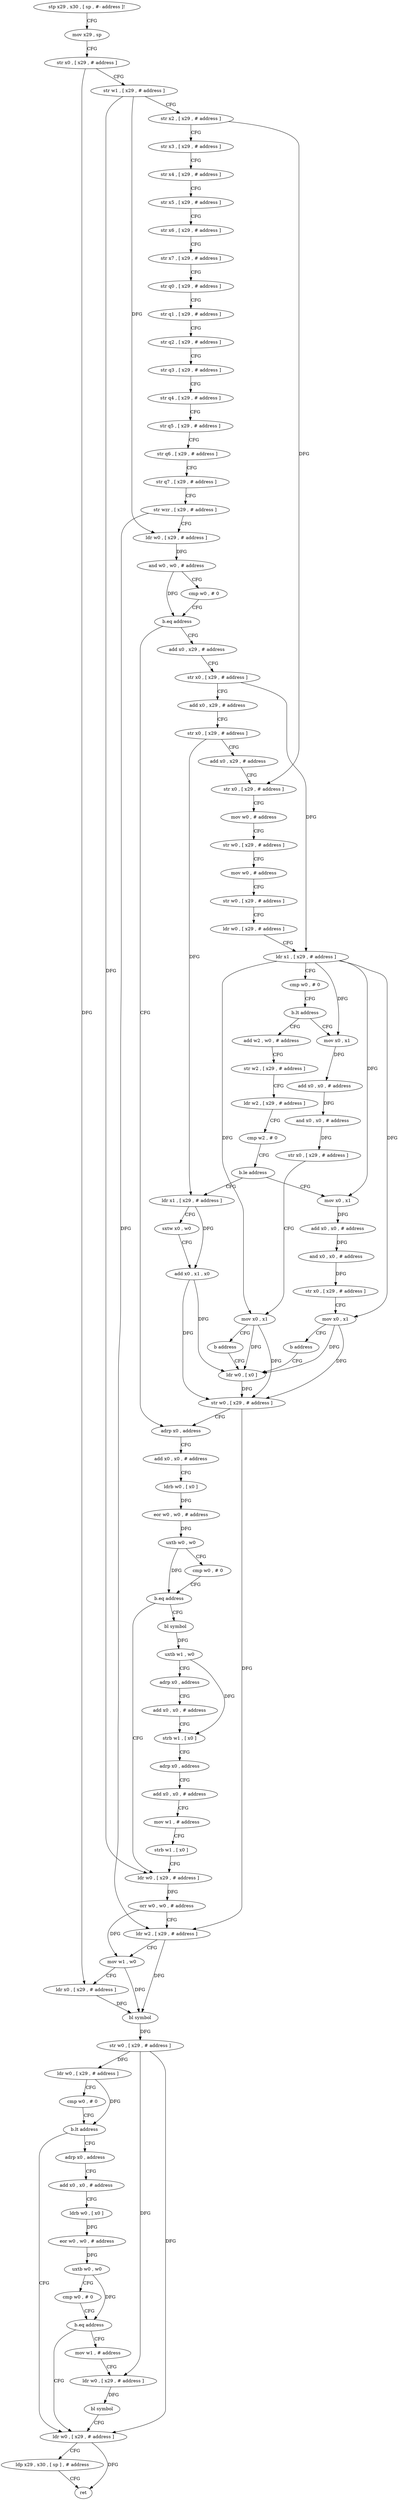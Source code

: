 digraph "func" {
"4290728" [label = "stp x29 , x30 , [ sp , #- address ]!" ]
"4290732" [label = "mov x29 , sp" ]
"4290736" [label = "str x0 , [ x29 , # address ]" ]
"4290740" [label = "str w1 , [ x29 , # address ]" ]
"4290744" [label = "str x2 , [ x29 , # address ]" ]
"4290748" [label = "str x3 , [ x29 , # address ]" ]
"4290752" [label = "str x4 , [ x29 , # address ]" ]
"4290756" [label = "str x5 , [ x29 , # address ]" ]
"4290760" [label = "str x6 , [ x29 , # address ]" ]
"4290764" [label = "str x7 , [ x29 , # address ]" ]
"4290768" [label = "str q0 , [ x29 , # address ]" ]
"4290772" [label = "str q1 , [ x29 , # address ]" ]
"4290776" [label = "str q2 , [ x29 , # address ]" ]
"4290780" [label = "str q3 , [ x29 , # address ]" ]
"4290784" [label = "str q4 , [ x29 , # address ]" ]
"4290788" [label = "str q5 , [ x29 , # address ]" ]
"4290792" [label = "str q6 , [ x29 , # address ]" ]
"4290796" [label = "str q7 , [ x29 , # address ]" ]
"4290800" [label = "str wzr , [ x29 , # address ]" ]
"4290804" [label = "ldr w0 , [ x29 , # address ]" ]
"4290808" [label = "and w0 , w0 , # address" ]
"4290812" [label = "cmp w0 , # 0" ]
"4290816" [label = "b.eq address" ]
"4290964" [label = "adrp x0 , address" ]
"4290820" [label = "add x0 , x29 , # address" ]
"4290968" [label = "add x0 , x0 , # address" ]
"4290972" [label = "ldrb w0 , [ x0 ]" ]
"4290976" [label = "eor w0 , w0 , # address" ]
"4290980" [label = "uxtb w0 , w0" ]
"4290984" [label = "cmp w0 , # 0" ]
"4290988" [label = "b.eq address" ]
"4291028" [label = "ldr w0 , [ x29 , # address ]" ]
"4290992" [label = "bl symbol" ]
"4290824" [label = "str x0 , [ x29 , # address ]" ]
"4290828" [label = "add x0 , x29 , # address" ]
"4290832" [label = "str x0 , [ x29 , # address ]" ]
"4290836" [label = "add x0 , x29 , # address" ]
"4290840" [label = "str x0 , [ x29 , # address ]" ]
"4290844" [label = "mov w0 , # address" ]
"4290848" [label = "str w0 , [ x29 , # address ]" ]
"4290852" [label = "mov w0 , # address" ]
"4290856" [label = "str w0 , [ x29 , # address ]" ]
"4290860" [label = "ldr w0 , [ x29 , # address ]" ]
"4290864" [label = "ldr x1 , [ x29 , # address ]" ]
"4290868" [label = "cmp w0 , # 0" ]
"4290872" [label = "b.lt address" ]
"4290900" [label = "add w2 , w0 , # address" ]
"4290876" [label = "mov x0 , x1" ]
"4291032" [label = "orr w0 , w0 , # address" ]
"4291036" [label = "ldr w2 , [ x29 , # address ]" ]
"4291040" [label = "mov w1 , w0" ]
"4291044" [label = "ldr x0 , [ x29 , # address ]" ]
"4291048" [label = "bl symbol" ]
"4291052" [label = "str w0 , [ x29 , # address ]" ]
"4291056" [label = "ldr w0 , [ x29 , # address ]" ]
"4291060" [label = "cmp w0 , # 0" ]
"4291064" [label = "b.lt address" ]
"4291108" [label = "ldr w0 , [ x29 , # address ]" ]
"4291068" [label = "adrp x0 , address" ]
"4290996" [label = "uxtb w1 , w0" ]
"4291000" [label = "adrp x0 , address" ]
"4291004" [label = "add x0 , x0 , # address" ]
"4291008" [label = "strb w1 , [ x0 ]" ]
"4291012" [label = "adrp x0 , address" ]
"4291016" [label = "add x0 , x0 , # address" ]
"4291020" [label = "mov w1 , # address" ]
"4291024" [label = "strb w1 , [ x0 ]" ]
"4290904" [label = "str w2 , [ x29 , # address ]" ]
"4290908" [label = "ldr w2 , [ x29 , # address ]" ]
"4290912" [label = "cmp w2 , # 0" ]
"4290916" [label = "b.le address" ]
"4290944" [label = "ldr x1 , [ x29 , # address ]" ]
"4290920" [label = "mov x0 , x1" ]
"4290880" [label = "add x0 , x0 , # address" ]
"4290884" [label = "and x0 , x0 , # address" ]
"4290888" [label = "str x0 , [ x29 , # address ]" ]
"4290892" [label = "mov x0 , x1" ]
"4290896" [label = "b address" ]
"4290956" [label = "ldr w0 , [ x0 ]" ]
"4291112" [label = "ldp x29 , x30 , [ sp ] , # address" ]
"4291116" [label = "ret" ]
"4291072" [label = "add x0 , x0 , # address" ]
"4291076" [label = "ldrb w0 , [ x0 ]" ]
"4291080" [label = "eor w0 , w0 , # address" ]
"4291084" [label = "uxtb w0 , w0" ]
"4291088" [label = "cmp w0 , # 0" ]
"4291092" [label = "b.eq address" ]
"4291096" [label = "mov w1 , # address" ]
"4290948" [label = "sxtw x0 , w0" ]
"4290952" [label = "add x0 , x1 , x0" ]
"4290924" [label = "add x0 , x0 , # address" ]
"4290928" [label = "and x0 , x0 , # address" ]
"4290932" [label = "str x0 , [ x29 , # address ]" ]
"4290936" [label = "mov x0 , x1" ]
"4290940" [label = "b address" ]
"4290960" [label = "str w0 , [ x29 , # address ]" ]
"4291100" [label = "ldr w0 , [ x29 , # address ]" ]
"4291104" [label = "bl symbol" ]
"4290728" -> "4290732" [ label = "CFG" ]
"4290732" -> "4290736" [ label = "CFG" ]
"4290736" -> "4290740" [ label = "CFG" ]
"4290736" -> "4291044" [ label = "DFG" ]
"4290740" -> "4290744" [ label = "CFG" ]
"4290740" -> "4290804" [ label = "DFG" ]
"4290740" -> "4291028" [ label = "DFG" ]
"4290744" -> "4290748" [ label = "CFG" ]
"4290744" -> "4290840" [ label = "DFG" ]
"4290748" -> "4290752" [ label = "CFG" ]
"4290752" -> "4290756" [ label = "CFG" ]
"4290756" -> "4290760" [ label = "CFG" ]
"4290760" -> "4290764" [ label = "CFG" ]
"4290764" -> "4290768" [ label = "CFG" ]
"4290768" -> "4290772" [ label = "CFG" ]
"4290772" -> "4290776" [ label = "CFG" ]
"4290776" -> "4290780" [ label = "CFG" ]
"4290780" -> "4290784" [ label = "CFG" ]
"4290784" -> "4290788" [ label = "CFG" ]
"4290788" -> "4290792" [ label = "CFG" ]
"4290792" -> "4290796" [ label = "CFG" ]
"4290796" -> "4290800" [ label = "CFG" ]
"4290800" -> "4290804" [ label = "CFG" ]
"4290800" -> "4291036" [ label = "DFG" ]
"4290804" -> "4290808" [ label = "DFG" ]
"4290808" -> "4290812" [ label = "CFG" ]
"4290808" -> "4290816" [ label = "DFG" ]
"4290812" -> "4290816" [ label = "CFG" ]
"4290816" -> "4290964" [ label = "CFG" ]
"4290816" -> "4290820" [ label = "CFG" ]
"4290964" -> "4290968" [ label = "CFG" ]
"4290820" -> "4290824" [ label = "CFG" ]
"4290968" -> "4290972" [ label = "CFG" ]
"4290972" -> "4290976" [ label = "DFG" ]
"4290976" -> "4290980" [ label = "DFG" ]
"4290980" -> "4290984" [ label = "CFG" ]
"4290980" -> "4290988" [ label = "DFG" ]
"4290984" -> "4290988" [ label = "CFG" ]
"4290988" -> "4291028" [ label = "CFG" ]
"4290988" -> "4290992" [ label = "CFG" ]
"4291028" -> "4291032" [ label = "DFG" ]
"4290992" -> "4290996" [ label = "DFG" ]
"4290824" -> "4290828" [ label = "CFG" ]
"4290824" -> "4290864" [ label = "DFG" ]
"4290828" -> "4290832" [ label = "CFG" ]
"4290832" -> "4290836" [ label = "CFG" ]
"4290832" -> "4290944" [ label = "DFG" ]
"4290836" -> "4290840" [ label = "CFG" ]
"4290840" -> "4290844" [ label = "CFG" ]
"4290844" -> "4290848" [ label = "CFG" ]
"4290848" -> "4290852" [ label = "CFG" ]
"4290852" -> "4290856" [ label = "CFG" ]
"4290856" -> "4290860" [ label = "CFG" ]
"4290860" -> "4290864" [ label = "CFG" ]
"4290864" -> "4290868" [ label = "CFG" ]
"4290864" -> "4290876" [ label = "DFG" ]
"4290864" -> "4290892" [ label = "DFG" ]
"4290864" -> "4290920" [ label = "DFG" ]
"4290864" -> "4290936" [ label = "DFG" ]
"4290868" -> "4290872" [ label = "CFG" ]
"4290872" -> "4290900" [ label = "CFG" ]
"4290872" -> "4290876" [ label = "CFG" ]
"4290900" -> "4290904" [ label = "CFG" ]
"4290876" -> "4290880" [ label = "DFG" ]
"4291032" -> "4291036" [ label = "CFG" ]
"4291032" -> "4291040" [ label = "DFG" ]
"4291036" -> "4291040" [ label = "CFG" ]
"4291036" -> "4291048" [ label = "DFG" ]
"4291040" -> "4291044" [ label = "CFG" ]
"4291040" -> "4291048" [ label = "DFG" ]
"4291044" -> "4291048" [ label = "DFG" ]
"4291048" -> "4291052" [ label = "DFG" ]
"4291052" -> "4291056" [ label = "DFG" ]
"4291052" -> "4291108" [ label = "DFG" ]
"4291052" -> "4291100" [ label = "DFG" ]
"4291056" -> "4291060" [ label = "CFG" ]
"4291056" -> "4291064" [ label = "DFG" ]
"4291060" -> "4291064" [ label = "CFG" ]
"4291064" -> "4291108" [ label = "CFG" ]
"4291064" -> "4291068" [ label = "CFG" ]
"4291108" -> "4291112" [ label = "CFG" ]
"4291108" -> "4291116" [ label = "DFG" ]
"4291068" -> "4291072" [ label = "CFG" ]
"4290996" -> "4291000" [ label = "CFG" ]
"4290996" -> "4291008" [ label = "DFG" ]
"4291000" -> "4291004" [ label = "CFG" ]
"4291004" -> "4291008" [ label = "CFG" ]
"4291008" -> "4291012" [ label = "CFG" ]
"4291012" -> "4291016" [ label = "CFG" ]
"4291016" -> "4291020" [ label = "CFG" ]
"4291020" -> "4291024" [ label = "CFG" ]
"4291024" -> "4291028" [ label = "CFG" ]
"4290904" -> "4290908" [ label = "CFG" ]
"4290908" -> "4290912" [ label = "CFG" ]
"4290912" -> "4290916" [ label = "CFG" ]
"4290916" -> "4290944" [ label = "CFG" ]
"4290916" -> "4290920" [ label = "CFG" ]
"4290944" -> "4290948" [ label = "CFG" ]
"4290944" -> "4290952" [ label = "DFG" ]
"4290920" -> "4290924" [ label = "DFG" ]
"4290880" -> "4290884" [ label = "DFG" ]
"4290884" -> "4290888" [ label = "DFG" ]
"4290888" -> "4290892" [ label = "CFG" ]
"4290892" -> "4290896" [ label = "CFG" ]
"4290892" -> "4290956" [ label = "DFG" ]
"4290892" -> "4290960" [ label = "DFG" ]
"4290896" -> "4290956" [ label = "CFG" ]
"4290956" -> "4290960" [ label = "DFG" ]
"4291112" -> "4291116" [ label = "CFG" ]
"4291072" -> "4291076" [ label = "CFG" ]
"4291076" -> "4291080" [ label = "DFG" ]
"4291080" -> "4291084" [ label = "DFG" ]
"4291084" -> "4291088" [ label = "CFG" ]
"4291084" -> "4291092" [ label = "DFG" ]
"4291088" -> "4291092" [ label = "CFG" ]
"4291092" -> "4291108" [ label = "CFG" ]
"4291092" -> "4291096" [ label = "CFG" ]
"4291096" -> "4291100" [ label = "CFG" ]
"4290948" -> "4290952" [ label = "CFG" ]
"4290952" -> "4290956" [ label = "DFG" ]
"4290952" -> "4290960" [ label = "DFG" ]
"4290924" -> "4290928" [ label = "DFG" ]
"4290928" -> "4290932" [ label = "DFG" ]
"4290932" -> "4290936" [ label = "CFG" ]
"4290936" -> "4290940" [ label = "CFG" ]
"4290936" -> "4290956" [ label = "DFG" ]
"4290936" -> "4290960" [ label = "DFG" ]
"4290940" -> "4290956" [ label = "CFG" ]
"4290960" -> "4290964" [ label = "CFG" ]
"4290960" -> "4291036" [ label = "DFG" ]
"4291100" -> "4291104" [ label = "DFG" ]
"4291104" -> "4291108" [ label = "CFG" ]
}
